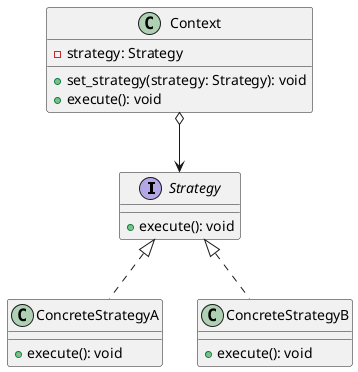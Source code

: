 @startuml Strategy_Pattern
interface Strategy {
    + execute(): void
}

class Context {
    - strategy: Strategy
    + set_strategy(strategy: Strategy): void
    + execute(): void
}

class ConcreteStrategyA {
    + execute(): void
}

class ConcreteStrategyB {
    + execute(): void
}

Strategy <|.. ConcreteStrategyA
Strategy <|.. ConcreteStrategyB

Context o--> Strategy

@enduml
